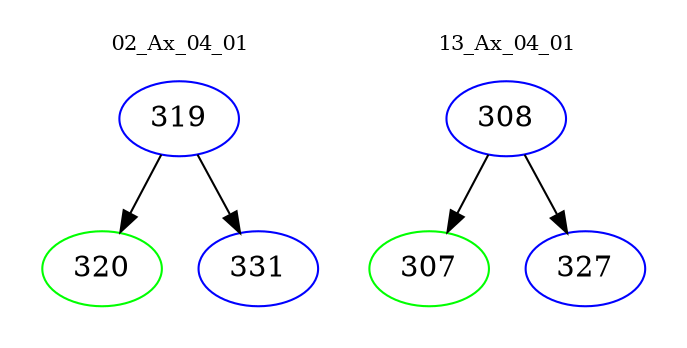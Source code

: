 digraph{
subgraph cluster_0 {
color = white
label = "02_Ax_04_01";
fontsize=10;
T0_319 [label="319", color="blue"]
T0_319 -> T0_320 [color="black"]
T0_320 [label="320", color="green"]
T0_319 -> T0_331 [color="black"]
T0_331 [label="331", color="blue"]
}
subgraph cluster_1 {
color = white
label = "13_Ax_04_01";
fontsize=10;
T1_308 [label="308", color="blue"]
T1_308 -> T1_307 [color="black"]
T1_307 [label="307", color="green"]
T1_308 -> T1_327 [color="black"]
T1_327 [label="327", color="blue"]
}
}
